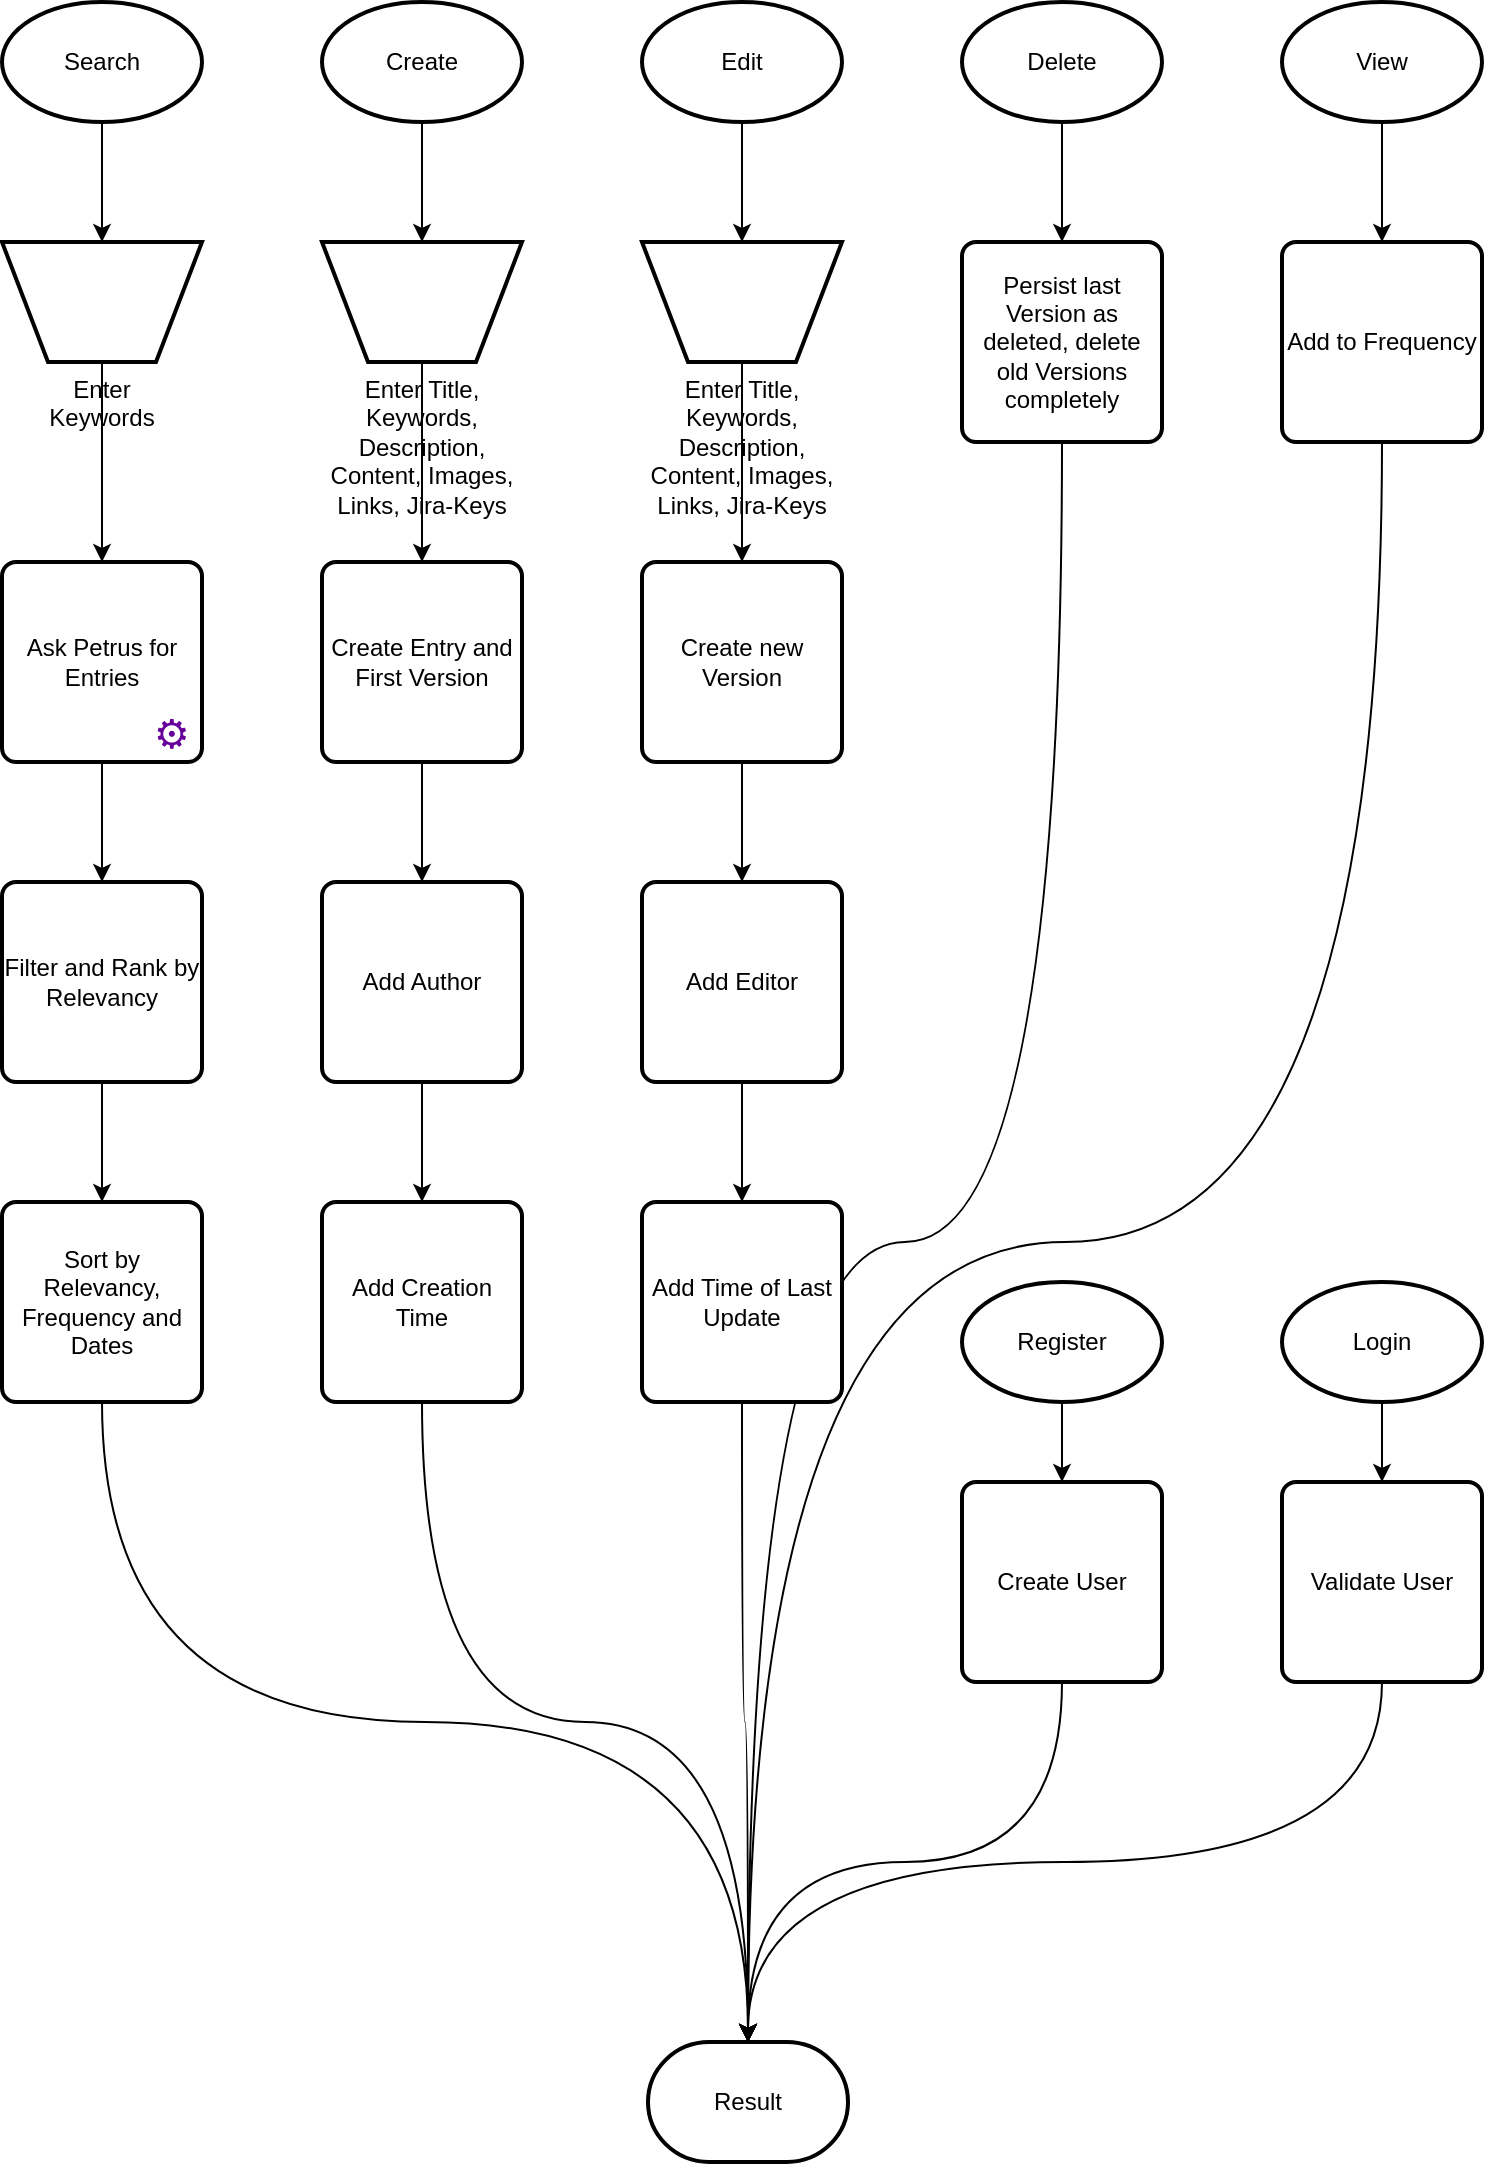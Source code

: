 <mxfile version="12.1.9" type="device" pages="1"><diagram id="55ghyPl9RVc4GBx7d_OM" name="Page-1"><mxGraphModel dx="1408" dy="868" grid="1" gridSize="10" guides="1" tooltips="1" connect="1" arrows="1" fold="1" page="1" pageScale="1" pageWidth="827" pageHeight="1169" math="0" shadow="0"><root><mxCell id="0"/><mxCell id="1" parent="0"/><mxCell id="DbznkGBYllhU1ZzVoUXT-7" style="edgeStyle=orthogonalEdgeStyle;rounded=0;orthogonalLoop=1;jettySize=auto;html=1;entryX=0.5;entryY=0;entryDx=0;entryDy=0;" edge="1" parent="1" source="DbznkGBYllhU1ZzVoUXT-1" target="DbznkGBYllhU1ZzVoUXT-6"><mxGeometry relative="1" as="geometry"/></mxCell><mxCell id="DbznkGBYllhU1ZzVoUXT-1" value="Search" style="strokeWidth=2;html=1;shape=mxgraph.flowchart.start_1;whiteSpace=wrap;" vertex="1" parent="1"><mxGeometry x="40" y="40" width="100" height="60" as="geometry"/></mxCell><mxCell id="DbznkGBYllhU1ZzVoUXT-18" style="edgeStyle=orthogonalEdgeStyle;curved=1;rounded=0;orthogonalLoop=1;jettySize=auto;html=1;entryX=0.5;entryY=0;entryDx=0;entryDy=0;" edge="1" parent="1" source="DbznkGBYllhU1ZzVoUXT-2" target="DbznkGBYllhU1ZzVoUXT-15"><mxGeometry relative="1" as="geometry"/></mxCell><mxCell id="DbznkGBYllhU1ZzVoUXT-2" value="Create" style="strokeWidth=2;html=1;shape=mxgraph.flowchart.start_1;whiteSpace=wrap;" vertex="1" parent="1"><mxGeometry x="200" y="40" width="100" height="60" as="geometry"/></mxCell><mxCell id="DbznkGBYllhU1ZzVoUXT-33" style="edgeStyle=orthogonalEdgeStyle;curved=1;rounded=0;orthogonalLoop=1;jettySize=auto;html=1;entryX=0.5;entryY=0;entryDx=0;entryDy=0;" edge="1" parent="1" source="DbznkGBYllhU1ZzVoUXT-3" target="DbznkGBYllhU1ZzVoUXT-32"><mxGeometry relative="1" as="geometry"/></mxCell><mxCell id="DbznkGBYllhU1ZzVoUXT-3" value="Edit" style="strokeWidth=2;html=1;shape=mxgraph.flowchart.start_1;whiteSpace=wrap;" vertex="1" parent="1"><mxGeometry x="360" y="40" width="100" height="60" as="geometry"/></mxCell><mxCell id="DbznkGBYllhU1ZzVoUXT-30" style="edgeStyle=orthogonalEdgeStyle;curved=1;rounded=0;orthogonalLoop=1;jettySize=auto;html=1;entryX=0.5;entryY=0;entryDx=0;entryDy=0;" edge="1" parent="1" source="DbznkGBYllhU1ZzVoUXT-4" target="DbznkGBYllhU1ZzVoUXT-29"><mxGeometry relative="1" as="geometry"/></mxCell><mxCell id="DbznkGBYllhU1ZzVoUXT-4" value="Delete" style="strokeWidth=2;html=1;shape=mxgraph.flowchart.start_1;whiteSpace=wrap;" vertex="1" parent="1"><mxGeometry x="520" y="40" width="100" height="60" as="geometry"/></mxCell><mxCell id="DbznkGBYllhU1ZzVoUXT-5" value="Result" style="strokeWidth=2;html=1;shape=mxgraph.flowchart.terminator;whiteSpace=wrap;" vertex="1" parent="1"><mxGeometry x="363" y="1060" width="100" height="60" as="geometry"/></mxCell><mxCell id="DbznkGBYllhU1ZzVoUXT-9" style="edgeStyle=orthogonalEdgeStyle;rounded=0;orthogonalLoop=1;jettySize=auto;html=1;entryX=0.5;entryY=0;entryDx=0;entryDy=0;" edge="1" parent="1" source="DbznkGBYllhU1ZzVoUXT-6" target="DbznkGBYllhU1ZzVoUXT-8"><mxGeometry relative="1" as="geometry"/></mxCell><mxCell id="DbznkGBYllhU1ZzVoUXT-6" value="Enter &lt;br&gt;Keywords" style="verticalLabelPosition=bottom;verticalAlign=top;html=1;strokeWidth=2;shape=trapezoid;perimeter=trapezoidPerimeter;whiteSpace=wrap;size=0.23;arcSize=10;flipV=1;" vertex="1" parent="1"><mxGeometry x="40" y="160" width="100" height="60" as="geometry"/></mxCell><mxCell id="DbznkGBYllhU1ZzVoUXT-11" style="edgeStyle=orthogonalEdgeStyle;rounded=0;orthogonalLoop=1;jettySize=auto;html=1;entryX=0.5;entryY=0;entryDx=0;entryDy=0;" edge="1" parent="1" source="DbznkGBYllhU1ZzVoUXT-8" target="DbznkGBYllhU1ZzVoUXT-10"><mxGeometry relative="1" as="geometry"/></mxCell><mxCell id="DbznkGBYllhU1ZzVoUXT-8" value="Ask Petrus for Entries" style="rounded=1;whiteSpace=wrap;html=1;absoluteArcSize=1;arcSize=14;strokeWidth=2;" vertex="1" parent="1"><mxGeometry x="40" y="320" width="100" height="100" as="geometry"/></mxCell><mxCell id="DbznkGBYllhU1ZzVoUXT-13" style="edgeStyle=orthogonalEdgeStyle;rounded=0;orthogonalLoop=1;jettySize=auto;html=1;entryX=0.5;entryY=0;entryDx=0;entryDy=0;" edge="1" parent="1" source="DbznkGBYllhU1ZzVoUXT-10" target="DbznkGBYllhU1ZzVoUXT-12"><mxGeometry relative="1" as="geometry"/></mxCell><mxCell id="DbznkGBYllhU1ZzVoUXT-10" value="Filter and Rank by Relevancy" style="rounded=1;whiteSpace=wrap;html=1;absoluteArcSize=1;arcSize=14;strokeWidth=2;" vertex="1" parent="1"><mxGeometry x="40" y="480" width="100" height="100" as="geometry"/></mxCell><mxCell id="DbznkGBYllhU1ZzVoUXT-14" style="edgeStyle=orthogonalEdgeStyle;rounded=0;orthogonalLoop=1;jettySize=auto;html=1;entryX=0.5;entryY=0;entryDx=0;entryDy=0;entryPerimeter=0;curved=1;exitX=0.5;exitY=1;exitDx=0;exitDy=0;" edge="1" parent="1" source="DbznkGBYllhU1ZzVoUXT-12" target="DbznkGBYllhU1ZzVoUXT-5"><mxGeometry relative="1" as="geometry"/></mxCell><mxCell id="DbznkGBYllhU1ZzVoUXT-12" value="Sort by Relevancy, Frequency and Dates" style="rounded=1;whiteSpace=wrap;html=1;absoluteArcSize=1;arcSize=14;strokeWidth=2;" vertex="1" parent="1"><mxGeometry x="40" y="640" width="100" height="100" as="geometry"/></mxCell><mxCell id="DbznkGBYllhU1ZzVoUXT-17" style="edgeStyle=orthogonalEdgeStyle;curved=1;rounded=0;orthogonalLoop=1;jettySize=auto;html=1;entryX=0.5;entryY=0;entryDx=0;entryDy=0;" edge="1" parent="1" source="DbznkGBYllhU1ZzVoUXT-15" target="DbznkGBYllhU1ZzVoUXT-16"><mxGeometry relative="1" as="geometry"/></mxCell><mxCell id="DbznkGBYllhU1ZzVoUXT-15" value="Enter Title, Keywords, Description, Content, Images, Links, Jira-Keys" style="verticalLabelPosition=bottom;verticalAlign=top;html=1;strokeWidth=2;shape=trapezoid;perimeter=trapezoidPerimeter;whiteSpace=wrap;size=0.23;arcSize=10;flipV=1;" vertex="1" parent="1"><mxGeometry x="200" y="160" width="100" height="60" as="geometry"/></mxCell><mxCell id="DbznkGBYllhU1ZzVoUXT-23" style="edgeStyle=orthogonalEdgeStyle;curved=1;rounded=0;orthogonalLoop=1;jettySize=auto;html=1;entryX=0.5;entryY=0;entryDx=0;entryDy=0;" edge="1" parent="1" source="DbznkGBYllhU1ZzVoUXT-16" target="DbznkGBYllhU1ZzVoUXT-20"><mxGeometry relative="1" as="geometry"/></mxCell><mxCell id="DbznkGBYllhU1ZzVoUXT-16" value="Create Entry and First Version" style="rounded=1;whiteSpace=wrap;html=1;absoluteArcSize=1;arcSize=14;strokeWidth=2;" vertex="1" parent="1"><mxGeometry x="200" y="320" width="100" height="100" as="geometry"/></mxCell><mxCell id="DbznkGBYllhU1ZzVoUXT-22" style="edgeStyle=orthogonalEdgeStyle;curved=1;rounded=0;orthogonalLoop=1;jettySize=auto;html=1;entryX=0.5;entryY=0;entryDx=0;entryDy=0;" edge="1" parent="1" source="DbznkGBYllhU1ZzVoUXT-20" target="DbznkGBYllhU1ZzVoUXT-21"><mxGeometry relative="1" as="geometry"/></mxCell><mxCell id="DbznkGBYllhU1ZzVoUXT-20" value="Add Author" style="rounded=1;whiteSpace=wrap;html=1;absoluteArcSize=1;arcSize=14;strokeWidth=2;" vertex="1" parent="1"><mxGeometry x="200" y="480" width="100" height="100" as="geometry"/></mxCell><mxCell id="DbznkGBYllhU1ZzVoUXT-24" style="edgeStyle=orthogonalEdgeStyle;curved=1;rounded=0;orthogonalLoop=1;jettySize=auto;html=1;entryX=0.5;entryY=0;entryDx=0;entryDy=0;entryPerimeter=0;exitX=0.5;exitY=1;exitDx=0;exitDy=0;" edge="1" parent="1" source="DbznkGBYllhU1ZzVoUXT-21" target="DbznkGBYllhU1ZzVoUXT-5"><mxGeometry relative="1" as="geometry"/></mxCell><mxCell id="DbznkGBYllhU1ZzVoUXT-21" value="Add Creation Time" style="rounded=1;whiteSpace=wrap;html=1;absoluteArcSize=1;arcSize=14;strokeWidth=2;" vertex="1" parent="1"><mxGeometry x="200" y="640" width="100" height="100" as="geometry"/></mxCell><mxCell id="DbznkGBYllhU1ZzVoUXT-27" style="edgeStyle=orthogonalEdgeStyle;curved=1;rounded=0;orthogonalLoop=1;jettySize=auto;html=1;entryX=0.5;entryY=0;entryDx=0;entryDy=0;" edge="1" parent="1" source="DbznkGBYllhU1ZzVoUXT-25" target="DbznkGBYllhU1ZzVoUXT-26"><mxGeometry relative="1" as="geometry"/></mxCell><mxCell id="DbznkGBYllhU1ZzVoUXT-25" value="View" style="strokeWidth=2;html=1;shape=mxgraph.flowchart.start_1;whiteSpace=wrap;" vertex="1" parent="1"><mxGeometry x="680" y="40" width="100" height="60" as="geometry"/></mxCell><mxCell id="DbznkGBYllhU1ZzVoUXT-28" style="edgeStyle=orthogonalEdgeStyle;curved=1;rounded=0;orthogonalLoop=1;jettySize=auto;html=1;entryX=0.5;entryY=0;entryDx=0;entryDy=0;entryPerimeter=0;exitX=0.5;exitY=1;exitDx=0;exitDy=0;" edge="1" parent="1" source="DbznkGBYllhU1ZzVoUXT-26" target="DbznkGBYllhU1ZzVoUXT-5"><mxGeometry relative="1" as="geometry"><mxPoint x="730" y="400" as="sourcePoint"/></mxGeometry></mxCell><mxCell id="DbznkGBYllhU1ZzVoUXT-26" value="Add to Frequency" style="rounded=1;whiteSpace=wrap;html=1;absoluteArcSize=1;arcSize=14;strokeWidth=2;" vertex="1" parent="1"><mxGeometry x="680" y="160" width="100" height="100" as="geometry"/></mxCell><mxCell id="DbznkGBYllhU1ZzVoUXT-31" style="edgeStyle=orthogonalEdgeStyle;curved=1;rounded=0;orthogonalLoop=1;jettySize=auto;html=1;entryX=0.5;entryY=0;entryDx=0;entryDy=0;entryPerimeter=0;exitX=0.5;exitY=1;exitDx=0;exitDy=0;" edge="1" parent="1" source="DbznkGBYllhU1ZzVoUXT-29" target="DbznkGBYllhU1ZzVoUXT-5"><mxGeometry relative="1" as="geometry"/></mxCell><mxCell id="DbznkGBYllhU1ZzVoUXT-29" value="Persist last Version as deleted, delete old Versions completely" style="rounded=1;whiteSpace=wrap;html=1;absoluteArcSize=1;arcSize=14;strokeWidth=2;" vertex="1" parent="1"><mxGeometry x="520" y="160" width="100" height="100" as="geometry"/></mxCell><mxCell id="DbznkGBYllhU1ZzVoUXT-35" style="edgeStyle=orthogonalEdgeStyle;curved=1;rounded=0;orthogonalLoop=1;jettySize=auto;html=1;entryX=0.5;entryY=0;entryDx=0;entryDy=0;" edge="1" parent="1" source="DbznkGBYllhU1ZzVoUXT-32" target="DbznkGBYllhU1ZzVoUXT-34"><mxGeometry relative="1" as="geometry"/></mxCell><mxCell id="DbznkGBYllhU1ZzVoUXT-32" value="Enter Title, Keywords, Description, Content, Images, Links, Jira-Keys" style="verticalLabelPosition=bottom;verticalAlign=top;html=1;strokeWidth=2;shape=trapezoid;perimeter=trapezoidPerimeter;whiteSpace=wrap;size=0.23;arcSize=10;flipV=1;" vertex="1" parent="1"><mxGeometry x="360" y="160" width="100" height="60" as="geometry"/></mxCell><mxCell id="DbznkGBYllhU1ZzVoUXT-38" style="edgeStyle=orthogonalEdgeStyle;curved=1;rounded=0;orthogonalLoop=1;jettySize=auto;html=1;entryX=0.5;entryY=0;entryDx=0;entryDy=0;" edge="1" parent="1" source="DbznkGBYllhU1ZzVoUXT-34" target="DbznkGBYllhU1ZzVoUXT-36"><mxGeometry relative="1" as="geometry"/></mxCell><mxCell id="DbznkGBYllhU1ZzVoUXT-34" value="Create new Version" style="rounded=1;whiteSpace=wrap;html=1;absoluteArcSize=1;arcSize=14;strokeWidth=2;" vertex="1" parent="1"><mxGeometry x="360" y="320" width="100" height="100" as="geometry"/></mxCell><mxCell id="DbznkGBYllhU1ZzVoUXT-39" style="edgeStyle=orthogonalEdgeStyle;curved=1;rounded=0;orthogonalLoop=1;jettySize=auto;html=1;entryX=0.5;entryY=0;entryDx=0;entryDy=0;" edge="1" parent="1" source="DbznkGBYllhU1ZzVoUXT-36" target="DbznkGBYllhU1ZzVoUXT-37"><mxGeometry relative="1" as="geometry"/></mxCell><mxCell id="DbznkGBYllhU1ZzVoUXT-36" value="Add Editor" style="rounded=1;whiteSpace=wrap;html=1;absoluteArcSize=1;arcSize=14;strokeWidth=2;" vertex="1" parent="1"><mxGeometry x="360" y="480" width="100" height="100" as="geometry"/></mxCell><mxCell id="DbznkGBYllhU1ZzVoUXT-40" style="edgeStyle=orthogonalEdgeStyle;curved=1;rounded=0;orthogonalLoop=1;jettySize=auto;html=1;entryX=0.5;entryY=0;entryDx=0;entryDy=0;entryPerimeter=0;" edge="1" parent="1" source="DbznkGBYllhU1ZzVoUXT-37" target="DbznkGBYllhU1ZzVoUXT-5"><mxGeometry relative="1" as="geometry"/></mxCell><mxCell id="DbznkGBYllhU1ZzVoUXT-37" value="Add Time of Last Update" style="rounded=1;whiteSpace=wrap;html=1;absoluteArcSize=1;arcSize=14;strokeWidth=2;" vertex="1" parent="1"><mxGeometry x="360" y="640" width="100" height="100" as="geometry"/></mxCell><mxCell id="DbznkGBYllhU1ZzVoUXT-41" value="&lt;a href=&quot;https://emojipedia.org/gear/&quot; style=&quot;color: rgb(102 , 0 , 153) ; cursor: pointer ; font-family: &amp;#34;arial&amp;#34; , sans-serif ; font-size: small ; text-align: left ; background-color: rgb(255 , 255 , 255)&quot;&gt;&lt;h3 class=&quot;LC20lb&quot; style=&quot;font-size: 20px ; font-weight: normal ; margin: 0px ; padding: 0px ; display: inline-block ; line-height: 1.3&quot;&gt;⚙️&lt;/h3&gt;&lt;/a&gt;" style="text;html=1;strokeColor=none;fillColor=none;align=center;verticalAlign=middle;whiteSpace=wrap;rounded=0;" vertex="1" parent="1"><mxGeometry x="110" y="390" width="30" height="30" as="geometry"/></mxCell><mxCell id="DbznkGBYllhU1ZzVoUXT-48" style="edgeStyle=orthogonalEdgeStyle;curved=1;rounded=0;orthogonalLoop=1;jettySize=auto;html=1;entryX=0.5;entryY=0;entryDx=0;entryDy=0;" edge="1" parent="1" source="DbznkGBYllhU1ZzVoUXT-43" target="DbznkGBYllhU1ZzVoUXT-47"><mxGeometry relative="1" as="geometry"/></mxCell><mxCell id="DbznkGBYllhU1ZzVoUXT-43" value="Register" style="strokeWidth=2;html=1;shape=mxgraph.flowchart.start_1;whiteSpace=wrap;" vertex="1" parent="1"><mxGeometry x="520" y="680" width="100" height="60" as="geometry"/></mxCell><mxCell id="DbznkGBYllhU1ZzVoUXT-51" style="edgeStyle=orthogonalEdgeStyle;curved=1;rounded=0;orthogonalLoop=1;jettySize=auto;html=1;entryX=0.5;entryY=0;entryDx=0;entryDy=0;" edge="1" parent="1" source="DbznkGBYllhU1ZzVoUXT-46" target="DbznkGBYllhU1ZzVoUXT-50"><mxGeometry relative="1" as="geometry"/></mxCell><mxCell id="DbznkGBYllhU1ZzVoUXT-46" value="Login" style="strokeWidth=2;html=1;shape=mxgraph.flowchart.start_1;whiteSpace=wrap;" vertex="1" parent="1"><mxGeometry x="680" y="680" width="100" height="60" as="geometry"/></mxCell><mxCell id="DbznkGBYllhU1ZzVoUXT-49" style="edgeStyle=orthogonalEdgeStyle;curved=1;rounded=0;orthogonalLoop=1;jettySize=auto;html=1;entryX=0.5;entryY=0;entryDx=0;entryDy=0;entryPerimeter=0;exitX=0.5;exitY=1;exitDx=0;exitDy=0;" edge="1" parent="1" source="DbznkGBYllhU1ZzVoUXT-47" target="DbznkGBYllhU1ZzVoUXT-5"><mxGeometry relative="1" as="geometry"/></mxCell><mxCell id="DbznkGBYllhU1ZzVoUXT-47" value="Create User" style="rounded=1;whiteSpace=wrap;html=1;absoluteArcSize=1;arcSize=14;strokeWidth=2;" vertex="1" parent="1"><mxGeometry x="520" y="780" width="100" height="100" as="geometry"/></mxCell><mxCell id="DbznkGBYllhU1ZzVoUXT-52" style="edgeStyle=orthogonalEdgeStyle;curved=1;rounded=0;orthogonalLoop=1;jettySize=auto;html=1;entryX=0.5;entryY=0;entryDx=0;entryDy=0;entryPerimeter=0;exitX=0.5;exitY=1;exitDx=0;exitDy=0;" edge="1" parent="1" source="DbznkGBYllhU1ZzVoUXT-50" target="DbznkGBYllhU1ZzVoUXT-5"><mxGeometry relative="1" as="geometry"/></mxCell><mxCell id="DbznkGBYllhU1ZzVoUXT-50" value="Validate User" style="rounded=1;whiteSpace=wrap;html=1;absoluteArcSize=1;arcSize=14;strokeWidth=2;" vertex="1" parent="1"><mxGeometry x="680" y="780" width="100" height="100" as="geometry"/></mxCell></root></mxGraphModel></diagram></mxfile>